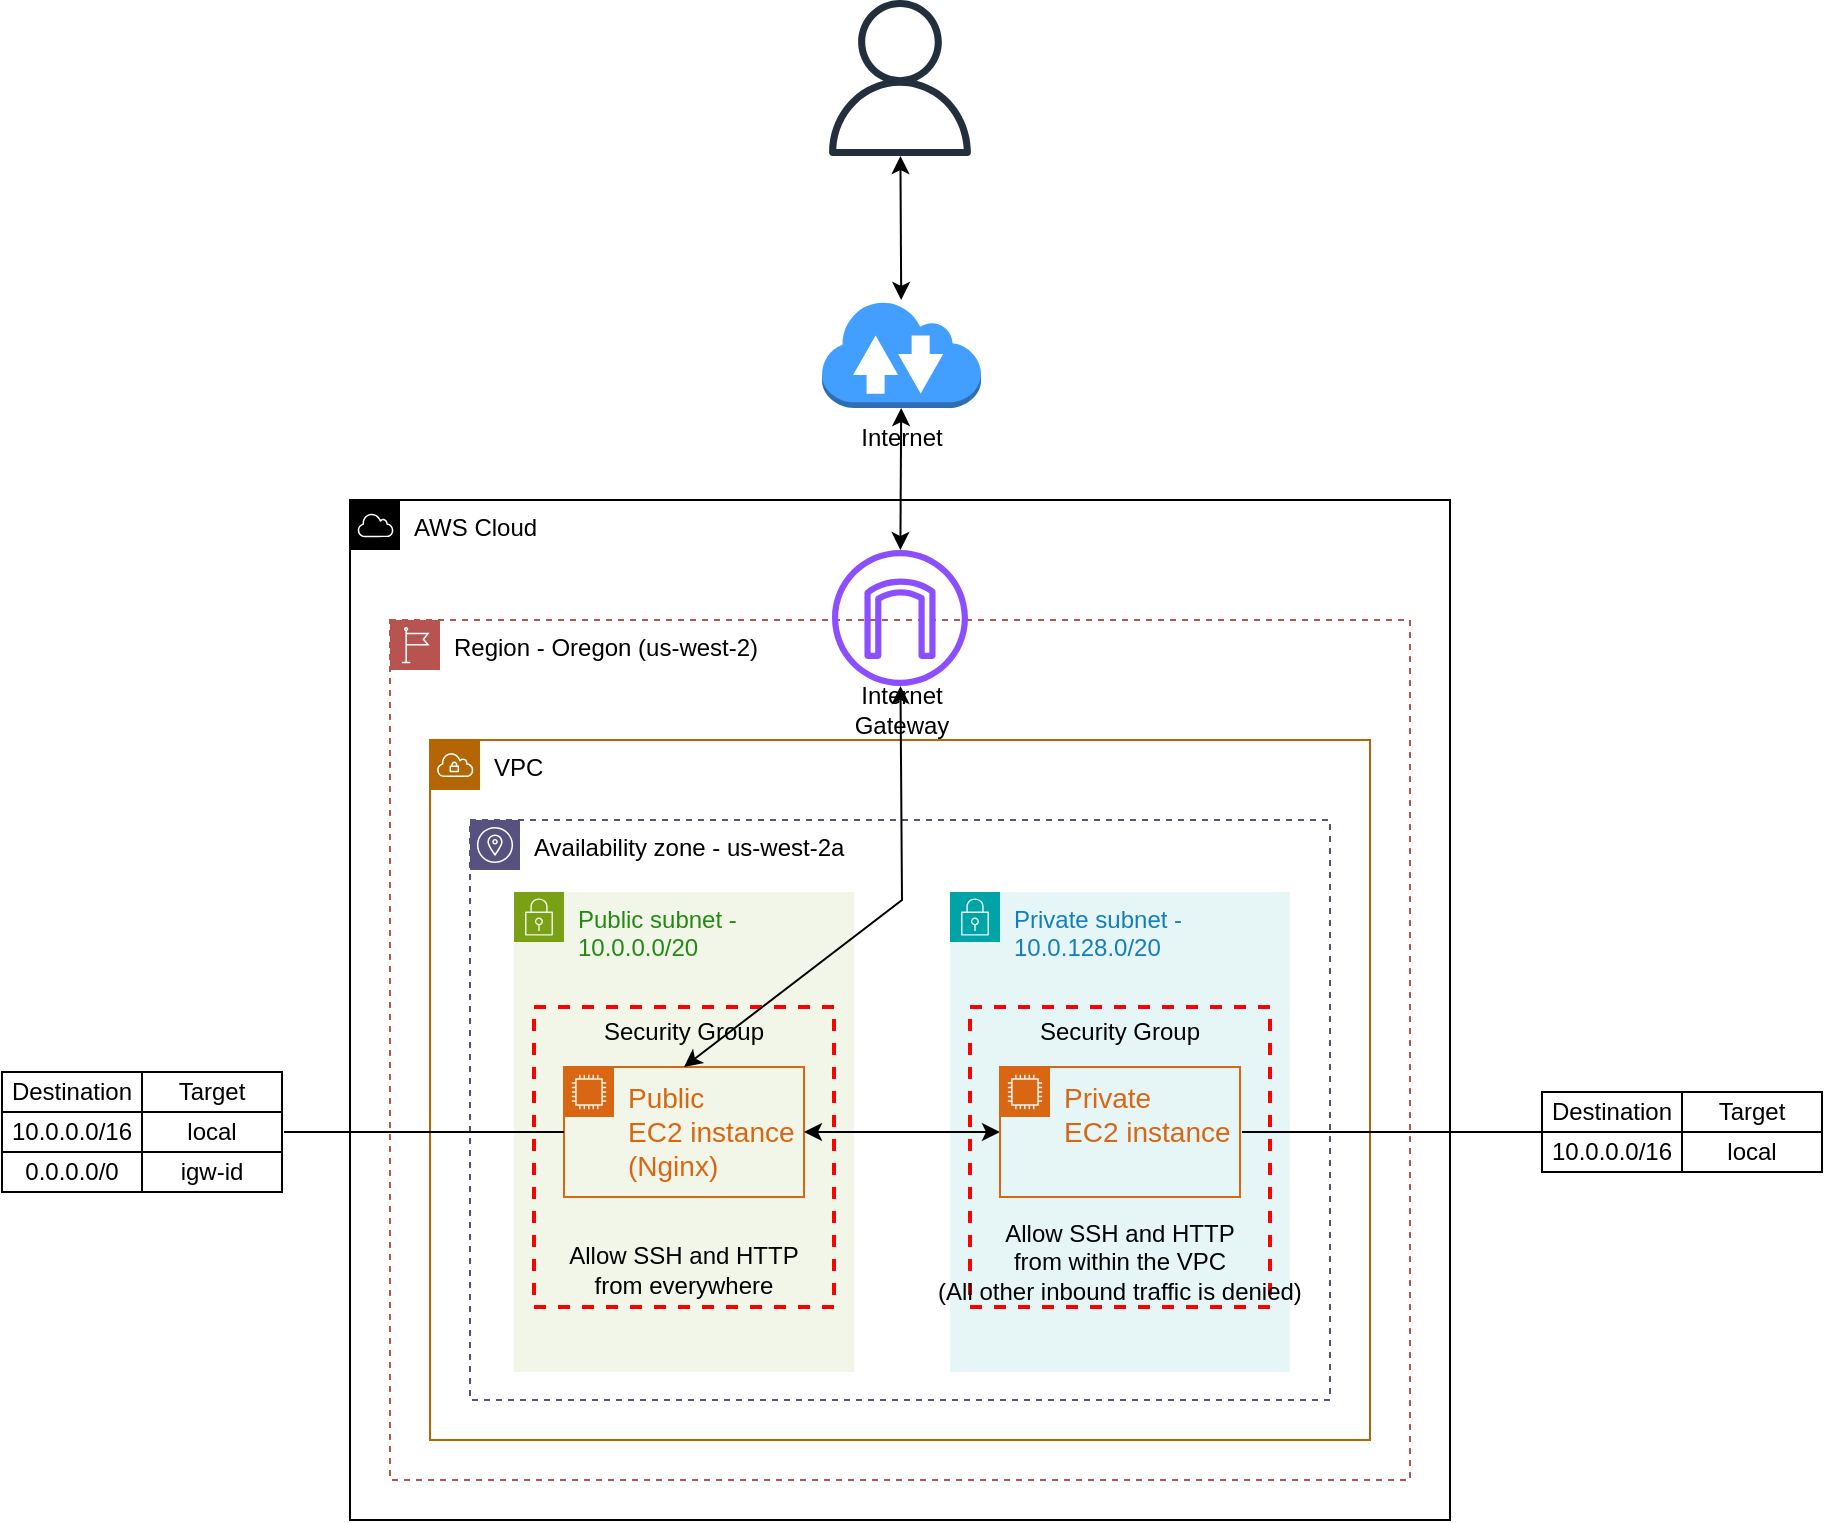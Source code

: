 <mxfile version="23.1.1" type="device">
  <diagram name="Page-1" id="yexVqjzWTtGLjaNakG3Y">
    <mxGraphModel dx="2102" dy="2867" grid="1" gridSize="10" guides="1" tooltips="1" connect="1" arrows="1" fold="1" page="1" pageScale="1" pageWidth="850" pageHeight="1100" math="0" shadow="0">
      <root>
        <mxCell id="0" />
        <mxCell id="1" parent="0" />
        <mxCell id="jnHiDplncQ5lODW3lhRb-4" value="AWS Cloud" style="sketch=0;outlineConnect=0;html=1;whiteSpace=wrap;fontSize=12;fontStyle=0;shape=mxgraph.aws4.group;grIcon=mxgraph.aws4.group_aws_cloud;verticalAlign=top;align=left;spacingLeft=30;dashed=0;movable=1;resizable=1;rotatable=1;deletable=1;editable=1;locked=0;connectable=1;" parent="1" vertex="1">
          <mxGeometry x="150" y="-1700" width="550" height="510" as="geometry" />
        </mxCell>
        <mxCell id="jnHiDplncQ5lODW3lhRb-1" value="VPC" style="sketch=0;outlineConnect=0;html=1;whiteSpace=wrap;fontSize=12;fontStyle=0;shape=mxgraph.aws4.group;grIcon=mxgraph.aws4.group_vpc;strokeColor=#b46504;fillColor=none;verticalAlign=top;align=left;spacingLeft=30;dashed=0;" parent="1" vertex="1">
          <mxGeometry x="190" y="-1580" width="470" height="350" as="geometry" />
        </mxCell>
        <mxCell id="jnHiDplncQ5lODW3lhRb-8" value="Region - Oregon (us-west-2)" style="sketch=0;outlineConnect=0;html=1;whiteSpace=wrap;fontSize=12;fontStyle=0;shape=mxgraph.aws4.group;grIcon=mxgraph.aws4.group_region;strokeColor=#b85450;fillColor=none;verticalAlign=top;align=left;spacingLeft=30;dashed=1;movable=1;resizable=1;rotatable=1;deletable=1;editable=1;locked=0;connectable=1;" parent="1" vertex="1">
          <mxGeometry x="170" y="-1640" width="510" height="430" as="geometry" />
        </mxCell>
        <mxCell id="jnHiDplncQ5lODW3lhRb-11" value="" style="sketch=0;outlineConnect=0;fontColor=#232F3E;gradientColor=none;fillColor=#8C4FFF;strokeColor=none;dashed=0;verticalLabelPosition=bottom;verticalAlign=top;align=center;html=1;fontSize=12;fontStyle=0;aspect=fixed;pointerEvents=1;shape=mxgraph.aws4.internet_gateway;" parent="1" vertex="1">
          <mxGeometry x="391" y="-1675" width="68" height="68" as="geometry" />
        </mxCell>
        <mxCell id="jnHiDplncQ5lODW3lhRb-12" value="" style="group" parent="1" vertex="1" connectable="0">
          <mxGeometry x="210" y="-1540" width="430" height="290" as="geometry" />
        </mxCell>
        <mxCell id="jnHiDplncQ5lODW3lhRb-3" value="Availability zone - us-west-2a" style="sketch=0;outlineConnect=0;html=1;whiteSpace=wrap;fontSize=12;fontStyle=0;shape=mxgraph.aws4.group;grIcon=mxgraph.aws4.group_availability_zone;strokeColor=#56517e;fillColor=none;verticalAlign=top;align=left;spacingLeft=30;dashed=1;" parent="jnHiDplncQ5lODW3lhRb-12" vertex="1">
          <mxGeometry width="430" height="290" as="geometry" />
        </mxCell>
        <mxCell id="jnHiDplncQ5lODW3lhRb-5" value="Public subnet - 10.0.0.0/20" style="points=[[0,0],[0.25,0],[0.5,0],[0.75,0],[1,0],[1,0.25],[1,0.5],[1,0.75],[1,1],[0.75,1],[0.5,1],[0.25,1],[0,1],[0,0.75],[0,0.5],[0,0.25]];outlineConnect=0;gradientColor=none;html=1;whiteSpace=wrap;fontSize=12;fontStyle=0;container=1;pointerEvents=0;collapsible=0;recursiveResize=0;shape=mxgraph.aws4.group;grIcon=mxgraph.aws4.group_security_group;grStroke=0;strokeColor=#7AA116;fillColor=#F2F6E8;verticalAlign=top;align=left;spacingLeft=30;fontColor=#248814;dashed=0;" parent="jnHiDplncQ5lODW3lhRb-12" vertex="1">
          <mxGeometry x="22" y="36" width="170" height="240" as="geometry" />
        </mxCell>
        <mxCell id="jnHiDplncQ5lODW3lhRb-13" value="&lt;font style=&quot;font-size: 14px;&quot;&gt;Public &lt;br&gt;EC2 instance&amp;nbsp;&lt;br&gt;(Nginx)&lt;/font&gt;" style="points=[[0,0],[0.25,0],[0.5,0],[0.75,0],[1,0],[1,0.25],[1,0.5],[1,0.75],[1,1],[0.75,1],[0.5,1],[0.25,1],[0,1],[0,0.75],[0,0.5],[0,0.25]];outlineConnect=0;gradientColor=none;html=1;whiteSpace=wrap;fontSize=12;fontStyle=0;container=1;pointerEvents=0;collapsible=0;recursiveResize=0;shape=mxgraph.aws4.group;grIcon=mxgraph.aws4.group_ec2_instance_contents;strokeColor=#D86613;fillColor=none;verticalAlign=top;align=left;spacingLeft=30;fontColor=#D86613;dashed=0;" parent="jnHiDplncQ5lODW3lhRb-5" vertex="1">
          <mxGeometry x="25" y="87.5" width="120" height="65" as="geometry" />
        </mxCell>
        <mxCell id="hsNu5jYM7z4mAyNZWEtM-28" value="Security Group" style="fontStyle=0;verticalAlign=top;align=center;spacingTop=-2;fillColor=none;rounded=0;whiteSpace=wrap;html=1;strokeColor=#FF0000;strokeWidth=2;dashed=1;container=1;collapsible=0;expand=0;recursiveResize=0;" vertex="1" parent="jnHiDplncQ5lODW3lhRb-5">
          <mxGeometry x="10" y="57.5" width="150" height="150" as="geometry" />
        </mxCell>
        <mxCell id="hsNu5jYM7z4mAyNZWEtM-30" value="Allow SSH and HTTP &lt;br&gt;from everywhere" style="text;strokeColor=none;align=center;fillColor=none;html=1;verticalAlign=middle;whiteSpace=wrap;rounded=0;" vertex="1" parent="hsNu5jYM7z4mAyNZWEtM-28">
          <mxGeometry y="116" width="150" height="30" as="geometry" />
        </mxCell>
        <mxCell id="jnHiDplncQ5lODW3lhRb-7" value="Private subnet - 10.0.128.0/20" style="points=[[0,0],[0.25,0],[0.5,0],[0.75,0],[1,0],[1,0.25],[1,0.5],[1,0.75],[1,1],[0.75,1],[0.5,1],[0.25,1],[0,1],[0,0.75],[0,0.5],[0,0.25]];outlineConnect=0;gradientColor=none;html=1;whiteSpace=wrap;fontSize=12;fontStyle=0;container=1;pointerEvents=0;collapsible=0;recursiveResize=0;shape=mxgraph.aws4.group;grIcon=mxgraph.aws4.group_security_group;grStroke=0;strokeColor=#00A4A6;fillColor=#E6F6F7;verticalAlign=top;align=left;spacingLeft=30;fontColor=#147EBA;dashed=0;" parent="jnHiDplncQ5lODW3lhRb-12" vertex="1">
          <mxGeometry x="240" y="36" width="170" height="240" as="geometry" />
        </mxCell>
        <mxCell id="hsNu5jYM7z4mAyNZWEtM-29" value="Security Group" style="fontStyle=0;verticalAlign=top;align=center;spacingTop=-2;fillColor=none;rounded=0;whiteSpace=wrap;html=1;strokeColor=#FF0000;strokeWidth=2;dashed=1;container=1;collapsible=0;expand=0;recursiveResize=0;" vertex="1" parent="jnHiDplncQ5lODW3lhRb-7">
          <mxGeometry x="10" y="57.5" width="150" height="150" as="geometry" />
        </mxCell>
        <mxCell id="hsNu5jYM7z4mAyNZWEtM-31" value="Allow SSH and HTTP &lt;br&gt;from within the VPC&lt;br&gt;(All other inbound traffic is denied)" style="text;strokeColor=none;align=center;fillColor=none;html=1;verticalAlign=middle;whiteSpace=wrap;rounded=0;" vertex="1" parent="hsNu5jYM7z4mAyNZWEtM-29">
          <mxGeometry x="-20" y="102" width="190" height="50" as="geometry" />
        </mxCell>
        <mxCell id="oLUIcf6-z-6LXCvlSGGR-16" value="" style="endArrow=classic;startArrow=classic;html=1;rounded=0;exitX=1;exitY=0.5;exitDx=0;exitDy=0;" parent="jnHiDplncQ5lODW3lhRb-12" source="jnHiDplncQ5lODW3lhRb-13" target="jnHiDplncQ5lODW3lhRb-14" edge="1">
          <mxGeometry width="50" height="50" relative="1" as="geometry">
            <mxPoint x="530" y="140" as="sourcePoint" />
            <mxPoint x="580" y="90" as="targetPoint" />
          </mxGeometry>
        </mxCell>
        <mxCell id="hsNu5jYM7z4mAyNZWEtM-26" value="" style="verticalLabelPosition=bottom;shadow=0;dashed=0;align=center;html=1;verticalAlign=top;strokeWidth=1;shape=mxgraph.mockup.markup.line;strokeColor=#000000;" vertex="1" parent="jnHiDplncQ5lODW3lhRb-12">
          <mxGeometry x="-93" y="146" width="140" height="20" as="geometry" />
        </mxCell>
        <mxCell id="jnHiDplncQ5lODW3lhRb-14" value="&lt;font style=&quot;&quot;&gt;&lt;font style=&quot;font-size: 14px;&quot;&gt;Private&lt;/font&gt;&lt;br&gt;&lt;font style=&quot;font-size: 14px;&quot;&gt;EC2 instance&lt;/font&gt;&lt;/font&gt;&lt;font style=&quot;font-size: 14px;&quot;&gt;&amp;nbsp;&lt;/font&gt;" style="points=[[0,0],[0.25,0],[0.5,0],[0.75,0],[1,0],[1,0.25],[1,0.5],[1,0.75],[1,1],[0.75,1],[0.5,1],[0.25,1],[0,1],[0,0.75],[0,0.5],[0,0.25]];outlineConnect=0;gradientColor=none;html=1;whiteSpace=wrap;fontSize=12;fontStyle=0;container=1;pointerEvents=0;collapsible=0;recursiveResize=0;shape=mxgraph.aws4.group;grIcon=mxgraph.aws4.group_ec2_instance_contents;strokeColor=#D86613;fillColor=none;verticalAlign=top;align=left;spacingLeft=30;fontColor=#D86613;dashed=0;" parent="jnHiDplncQ5lODW3lhRb-12" vertex="1">
          <mxGeometry x="265" y="123.5" width="120" height="65" as="geometry" />
        </mxCell>
        <mxCell id="jnHiDplncQ5lODW3lhRb-15" value="" style="outlineConnect=0;dashed=0;verticalLabelPosition=bottom;verticalAlign=top;align=center;html=1;shape=mxgraph.aws3.internet_2;fillColor=#429eff;strokeColor=#36393d;" parent="1" vertex="1">
          <mxGeometry x="386" y="-1800" width="79.5" height="54" as="geometry" />
        </mxCell>
        <mxCell id="oLUIcf6-z-6LXCvlSGGR-2" value="" style="sketch=0;outlineConnect=0;fontColor=#232F3E;gradientColor=none;fillColor=#232F3D;strokeColor=none;dashed=0;verticalLabelPosition=bottom;verticalAlign=top;align=center;html=1;fontSize=12;fontStyle=0;aspect=fixed;pointerEvents=1;shape=mxgraph.aws4.user;" parent="1" vertex="1">
          <mxGeometry x="386" y="-1950" width="78" height="78" as="geometry" />
        </mxCell>
        <mxCell id="oLUIcf6-z-6LXCvlSGGR-7" value="Internet Gateway" style="text;strokeColor=none;align=center;fillColor=none;html=1;verticalAlign=middle;whiteSpace=wrap;rounded=0;" parent="1" vertex="1">
          <mxGeometry x="395.75" y="-1610" width="60" height="30" as="geometry" />
        </mxCell>
        <mxCell id="oLUIcf6-z-6LXCvlSGGR-10" value="Internet" style="text;strokeColor=none;align=center;fillColor=none;html=1;verticalAlign=middle;whiteSpace=wrap;rounded=0;" parent="1" vertex="1">
          <mxGeometry x="395.75" y="-1746" width="60" height="30" as="geometry" />
        </mxCell>
        <mxCell id="oLUIcf6-z-6LXCvlSGGR-13" value="" style="endArrow=classic;startArrow=classic;html=1;rounded=0;" parent="1" source="jnHiDplncQ5lODW3lhRb-15" target="oLUIcf6-z-6LXCvlSGGR-2" edge="1">
          <mxGeometry width="50" height="50" relative="1" as="geometry">
            <mxPoint x="150" y="-1760" as="sourcePoint" />
            <mxPoint x="200" y="-1810" as="targetPoint" />
          </mxGeometry>
        </mxCell>
        <mxCell id="oLUIcf6-z-6LXCvlSGGR-14" value="" style="endArrow=classic;startArrow=classic;html=1;rounded=0;" parent="1" source="jnHiDplncQ5lODW3lhRb-11" target="jnHiDplncQ5lODW3lhRb-15" edge="1">
          <mxGeometry width="50" height="50" relative="1" as="geometry">
            <mxPoint x="436" y="-1790" as="sourcePoint" />
            <mxPoint x="435" y="-1862" as="targetPoint" />
          </mxGeometry>
        </mxCell>
        <mxCell id="oLUIcf6-z-6LXCvlSGGR-15" value="" style="endArrow=classic;startArrow=classic;html=1;rounded=0;exitX=0.5;exitY=0;exitDx=0;exitDy=0;" parent="1" source="jnHiDplncQ5lODW3lhRb-13" target="jnHiDplncQ5lODW3lhRb-11" edge="1">
          <mxGeometry width="50" height="50" relative="1" as="geometry">
            <mxPoint x="424" y="-1519" as="sourcePoint" />
            <mxPoint x="425" y="-1590" as="targetPoint" />
            <Array as="points">
              <mxPoint x="426" y="-1500" />
            </Array>
          </mxGeometry>
        </mxCell>
        <mxCell id="hsNu5jYM7z4mAyNZWEtM-1" value="" style="shape=table;startSize=0;container=1;collapsible=0;childLayout=tableLayout;" vertex="1" parent="1">
          <mxGeometry x="-24" y="-1414" width="140" height="60" as="geometry" />
        </mxCell>
        <mxCell id="hsNu5jYM7z4mAyNZWEtM-2" value="" style="shape=tableRow;horizontal=0;startSize=0;swimlaneHead=0;swimlaneBody=0;strokeColor=inherit;top=0;left=0;bottom=0;right=0;collapsible=0;dropTarget=0;fillColor=none;points=[[0,0.5],[1,0.5]];portConstraint=eastwest;" vertex="1" parent="hsNu5jYM7z4mAyNZWEtM-1">
          <mxGeometry width="140" height="20" as="geometry" />
        </mxCell>
        <mxCell id="hsNu5jYM7z4mAyNZWEtM-3" value="Destination" style="shape=partialRectangle;html=1;whiteSpace=wrap;connectable=0;strokeColor=inherit;overflow=hidden;fillColor=none;top=0;left=0;bottom=0;right=0;pointerEvents=1;" vertex="1" parent="hsNu5jYM7z4mAyNZWEtM-2">
          <mxGeometry width="70" height="20" as="geometry">
            <mxRectangle width="70" height="20" as="alternateBounds" />
          </mxGeometry>
        </mxCell>
        <mxCell id="hsNu5jYM7z4mAyNZWEtM-4" value="Target" style="shape=partialRectangle;html=1;whiteSpace=wrap;connectable=0;strokeColor=inherit;overflow=hidden;fillColor=none;top=0;left=0;bottom=0;right=0;pointerEvents=1;" vertex="1" parent="hsNu5jYM7z4mAyNZWEtM-2">
          <mxGeometry x="70" width="70" height="20" as="geometry">
            <mxRectangle width="70" height="20" as="alternateBounds" />
          </mxGeometry>
        </mxCell>
        <mxCell id="hsNu5jYM7z4mAyNZWEtM-5" value="" style="shape=tableRow;horizontal=0;startSize=0;swimlaneHead=0;swimlaneBody=0;strokeColor=inherit;top=0;left=0;bottom=0;right=0;collapsible=0;dropTarget=0;fillColor=none;points=[[0,0.5],[1,0.5]];portConstraint=eastwest;" vertex="1" parent="hsNu5jYM7z4mAyNZWEtM-1">
          <mxGeometry y="20" width="140" height="20" as="geometry" />
        </mxCell>
        <mxCell id="hsNu5jYM7z4mAyNZWEtM-6" value="10.0.0.0/16" style="shape=partialRectangle;html=1;whiteSpace=wrap;connectable=0;strokeColor=inherit;overflow=hidden;fillColor=none;top=0;left=0;bottom=0;right=0;pointerEvents=1;" vertex="1" parent="hsNu5jYM7z4mAyNZWEtM-5">
          <mxGeometry width="70" height="20" as="geometry">
            <mxRectangle width="70" height="20" as="alternateBounds" />
          </mxGeometry>
        </mxCell>
        <mxCell id="hsNu5jYM7z4mAyNZWEtM-7" value="local" style="shape=partialRectangle;html=1;whiteSpace=wrap;connectable=0;strokeColor=inherit;overflow=hidden;fillColor=none;top=0;left=0;bottom=0;right=0;pointerEvents=1;" vertex="1" parent="hsNu5jYM7z4mAyNZWEtM-5">
          <mxGeometry x="70" width="70" height="20" as="geometry">
            <mxRectangle width="70" height="20" as="alternateBounds" />
          </mxGeometry>
        </mxCell>
        <mxCell id="hsNu5jYM7z4mAyNZWEtM-8" value="" style="shape=tableRow;horizontal=0;startSize=0;swimlaneHead=0;swimlaneBody=0;strokeColor=inherit;top=0;left=0;bottom=0;right=0;collapsible=0;dropTarget=0;fillColor=none;points=[[0,0.5],[1,0.5]];portConstraint=eastwest;" vertex="1" parent="hsNu5jYM7z4mAyNZWEtM-1">
          <mxGeometry y="40" width="140" height="20" as="geometry" />
        </mxCell>
        <mxCell id="hsNu5jYM7z4mAyNZWEtM-9" value="0.0.0.0/0" style="shape=partialRectangle;html=1;whiteSpace=wrap;connectable=0;strokeColor=inherit;overflow=hidden;fillColor=none;top=0;left=0;bottom=0;right=0;pointerEvents=1;" vertex="1" parent="hsNu5jYM7z4mAyNZWEtM-8">
          <mxGeometry width="70" height="20" as="geometry">
            <mxRectangle width="70" height="20" as="alternateBounds" />
          </mxGeometry>
        </mxCell>
        <mxCell id="hsNu5jYM7z4mAyNZWEtM-10" value="igw-id" style="shape=partialRectangle;html=1;whiteSpace=wrap;connectable=0;strokeColor=inherit;overflow=hidden;fillColor=none;top=0;left=0;bottom=0;right=0;pointerEvents=1;" vertex="1" parent="hsNu5jYM7z4mAyNZWEtM-8">
          <mxGeometry x="70" width="70" height="20" as="geometry">
            <mxRectangle width="70" height="20" as="alternateBounds" />
          </mxGeometry>
        </mxCell>
        <mxCell id="hsNu5jYM7z4mAyNZWEtM-12" value="" style="shape=table;startSize=0;container=1;collapsible=0;childLayout=tableLayout;" vertex="1" parent="1">
          <mxGeometry x="746" y="-1404" width="140" height="40" as="geometry" />
        </mxCell>
        <mxCell id="hsNu5jYM7z4mAyNZWEtM-13" value="" style="shape=tableRow;horizontal=0;startSize=0;swimlaneHead=0;swimlaneBody=0;strokeColor=inherit;top=0;left=0;bottom=0;right=0;collapsible=0;dropTarget=0;fillColor=none;points=[[0,0.5],[1,0.5]];portConstraint=eastwest;" vertex="1" parent="hsNu5jYM7z4mAyNZWEtM-12">
          <mxGeometry width="140" height="20" as="geometry" />
        </mxCell>
        <mxCell id="hsNu5jYM7z4mAyNZWEtM-14" value="Destination" style="shape=partialRectangle;html=1;whiteSpace=wrap;connectable=0;strokeColor=inherit;overflow=hidden;fillColor=none;top=0;left=0;bottom=0;right=0;pointerEvents=1;" vertex="1" parent="hsNu5jYM7z4mAyNZWEtM-13">
          <mxGeometry width="70" height="20" as="geometry">
            <mxRectangle width="70" height="20" as="alternateBounds" />
          </mxGeometry>
        </mxCell>
        <mxCell id="hsNu5jYM7z4mAyNZWEtM-15" value="Target" style="shape=partialRectangle;html=1;whiteSpace=wrap;connectable=0;strokeColor=inherit;overflow=hidden;fillColor=none;top=0;left=0;bottom=0;right=0;pointerEvents=1;" vertex="1" parent="hsNu5jYM7z4mAyNZWEtM-13">
          <mxGeometry x="70" width="70" height="20" as="geometry">
            <mxRectangle width="70" height="20" as="alternateBounds" />
          </mxGeometry>
        </mxCell>
        <mxCell id="hsNu5jYM7z4mAyNZWEtM-16" value="" style="shape=tableRow;horizontal=0;startSize=0;swimlaneHead=0;swimlaneBody=0;strokeColor=inherit;top=0;left=0;bottom=0;right=0;collapsible=0;dropTarget=0;fillColor=none;points=[[0,0.5],[1,0.5]];portConstraint=eastwest;" vertex="1" parent="hsNu5jYM7z4mAyNZWEtM-12">
          <mxGeometry y="20" width="140" height="20" as="geometry" />
        </mxCell>
        <mxCell id="hsNu5jYM7z4mAyNZWEtM-17" value="10.0.0.0/16" style="shape=partialRectangle;html=1;whiteSpace=wrap;connectable=0;strokeColor=inherit;overflow=hidden;fillColor=none;top=0;left=0;bottom=0;right=0;pointerEvents=1;" vertex="1" parent="hsNu5jYM7z4mAyNZWEtM-16">
          <mxGeometry width="70" height="20" as="geometry">
            <mxRectangle width="70" height="20" as="alternateBounds" />
          </mxGeometry>
        </mxCell>
        <mxCell id="hsNu5jYM7z4mAyNZWEtM-18" value="local" style="shape=partialRectangle;html=1;whiteSpace=wrap;connectable=0;strokeColor=inherit;overflow=hidden;fillColor=none;top=0;left=0;bottom=0;right=0;pointerEvents=1;" vertex="1" parent="hsNu5jYM7z4mAyNZWEtM-16">
          <mxGeometry x="70" width="70" height="20" as="geometry">
            <mxRectangle width="70" height="20" as="alternateBounds" />
          </mxGeometry>
        </mxCell>
        <mxCell id="hsNu5jYM7z4mAyNZWEtM-27" value="" style="verticalLabelPosition=bottom;shadow=0;dashed=0;align=center;html=1;verticalAlign=top;strokeWidth=1;shape=mxgraph.mockup.markup.line;strokeColor=#000000;" vertex="1" parent="1">
          <mxGeometry x="596" y="-1394" width="150" height="20" as="geometry" />
        </mxCell>
      </root>
    </mxGraphModel>
  </diagram>
</mxfile>
